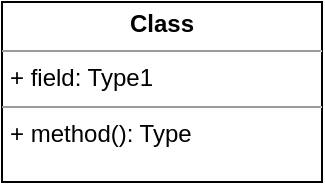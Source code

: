 <mxfile version="12.1.6" type="github" pages="1">
  <diagram name="Page-1" id="e56a1550-8fbb-45ad-956c-1786394a9013">
    <mxGraphModel dx="932" dy="624" grid="1" gridSize="10" guides="1" tooltips="1" connect="1" arrows="1" fold="1" page="1" pageScale="1" pageWidth="1100" pageHeight="850" background="#ffffff" math="0" shadow="0">
      <root>
        <mxCell id="0"/>
        <mxCell id="1" parent="0"/>
        <mxCell id="VGBPnMV2aYtlWzD0IPAj-1" value="&lt;p style=&quot;margin: 0px ; margin-top: 4px ; text-align: center&quot;&gt;&lt;b&gt;Class&lt;/b&gt;&lt;/p&gt;&lt;hr size=&quot;1&quot;&gt;&lt;p style=&quot;margin: 0px ; margin-left: 4px&quot;&gt;+ field: Type1&lt;/p&gt;&lt;hr size=&quot;1&quot;&gt;&lt;p style=&quot;margin: 0px ; margin-left: 4px&quot;&gt;+ method(): Type&lt;/p&gt;" style="verticalAlign=top;align=left;overflow=fill;fontSize=12;fontFamily=Helvetica;html=1;" vertex="1" parent="1">
          <mxGeometry x="390" y="230" width="160" height="90" as="geometry"/>
        </mxCell>
      </root>
    </mxGraphModel>
  </diagram>
</mxfile>
